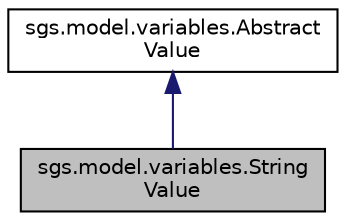 digraph "sgs.model.variables.StringValue"
{
  edge [fontname="Helvetica",fontsize="10",labelfontname="Helvetica",labelfontsize="10"];
  node [fontname="Helvetica",fontsize="10",shape=record];
  Node1 [label="sgs.model.variables.String\lValue",height=0.2,width=0.4,color="black", fillcolor="grey75", style="filled" fontcolor="black"];
  Node2 -> Node1 [dir="back",color="midnightblue",fontsize="10",style="solid"];
  Node2 [label="sgs.model.variables.Abstract\lValue",height=0.2,width=0.4,color="black", fillcolor="white", style="filled",URL="$classsgs_1_1model_1_1variables_1_1_abstract_value.html"];
}
